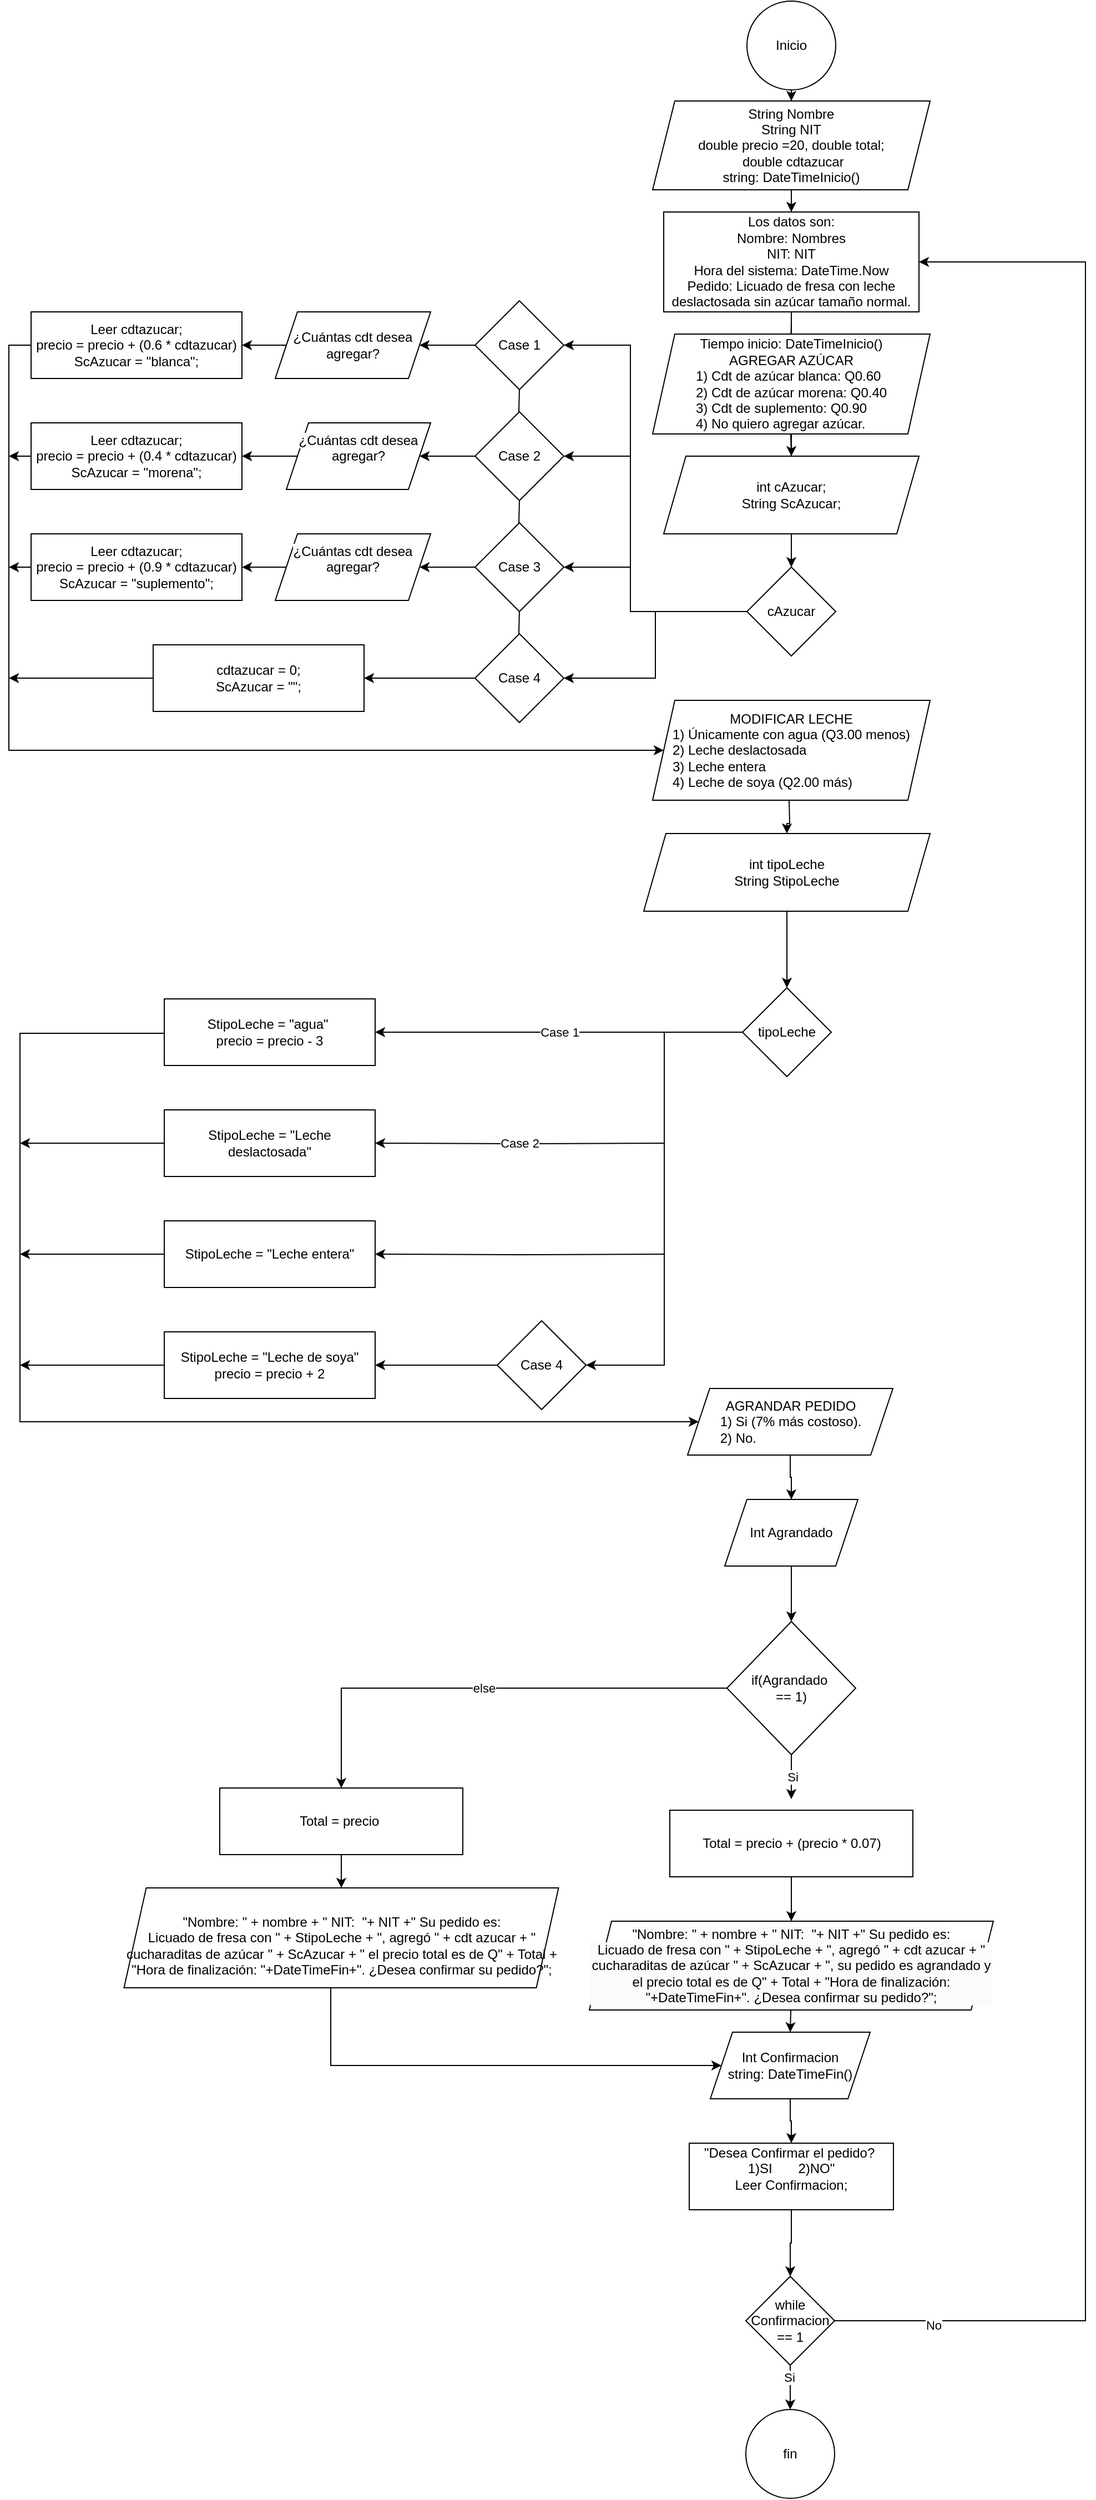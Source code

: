 <mxfile version="24.0.7" type="device">
  <diagram name="Página-1" id="Cbe_NO-24oFj0_k0OneH">
    <mxGraphModel dx="2260" dy="1788" grid="1" gridSize="10" guides="1" tooltips="1" connect="1" arrows="1" fold="1" page="1" pageScale="1" pageWidth="827" pageHeight="1169" math="0" shadow="0">
      <root>
        <mxCell id="0" />
        <mxCell id="1" parent="0" />
        <mxCell id="NbNyJXpbaTtVlMxN82ES-30" value="" style="edgeStyle=orthogonalEdgeStyle;rounded=0;orthogonalLoop=1;jettySize=auto;html=1;" parent="1" source="gHiG4yJqqvAyopdJ2idh-1" target="i_h2942bSoIOQUpT95FN-1" edge="1">
          <mxGeometry relative="1" as="geometry" />
        </mxCell>
        <mxCell id="gHiG4yJqqvAyopdJ2idh-1" value="Inicio" style="ellipse;whiteSpace=wrap;html=1;aspect=fixed;" parent="1" vertex="1">
          <mxGeometry x="375" y="-20" width="80" height="80" as="geometry" />
        </mxCell>
        <mxCell id="NbNyJXpbaTtVlMxN82ES-32" value="" style="edgeStyle=orthogonalEdgeStyle;rounded=0;orthogonalLoop=1;jettySize=auto;html=1;" parent="1" source="gHiG4yJqqvAyopdJ2idh-16" edge="1">
          <mxGeometry relative="1" as="geometry">
            <mxPoint x="414.474" y="290" as="targetPoint" />
          </mxGeometry>
        </mxCell>
        <mxCell id="gHiG4yJqqvAyopdJ2idh-16" value="Los datos son:&lt;br&gt;Nombre: Nombres&lt;div&gt;NIT: NIT&lt;/div&gt;&lt;div&gt;Hora del sistema: DateTime.Now&lt;/div&gt;&lt;div&gt;Pedido: Licuado de fresa con leche deslactosada sin azúcar tamaño normal.&lt;/div&gt;" style="rounded=0;whiteSpace=wrap;html=1;" parent="1" vertex="1">
          <mxGeometry x="300" y="170" width="230" height="90" as="geometry" />
        </mxCell>
        <mxCell id="NbNyJXpbaTtVlMxN82ES-31" value="" style="edgeStyle=orthogonalEdgeStyle;rounded=0;orthogonalLoop=1;jettySize=auto;html=1;" parent="1" source="i_h2942bSoIOQUpT95FN-1" target="gHiG4yJqqvAyopdJ2idh-16" edge="1">
          <mxGeometry relative="1" as="geometry" />
        </mxCell>
        <mxCell id="i_h2942bSoIOQUpT95FN-1" value="String Nombre&lt;div&gt;String NIT&lt;/div&gt;&lt;div&gt;double precio =20, double total;&lt;/div&gt;&lt;div&gt;&amp;nbsp;double cdtazucar&lt;/div&gt;&lt;div&gt;string: DateTimeInicio()&lt;/div&gt;" style="shape=parallelogram;perimeter=parallelogramPerimeter;whiteSpace=wrap;html=1;fixedSize=1;size=20;" parent="1" vertex="1">
          <mxGeometry x="290" y="70" width="250" height="80" as="geometry" />
        </mxCell>
        <mxCell id="NbNyJXpbaTtVlMxN82ES-2" value="" style="edgeStyle=orthogonalEdgeStyle;rounded=0;orthogonalLoop=1;jettySize=auto;html=1;" parent="1" target="NbNyJXpbaTtVlMxN82ES-1" edge="1">
          <mxGeometry relative="1" as="geometry">
            <mxPoint x="414.474" y="370" as="sourcePoint" />
          </mxGeometry>
        </mxCell>
        <mxCell id="NbNyJXpbaTtVlMxN82ES-29" value="" style="edgeStyle=orthogonalEdgeStyle;rounded=0;orthogonalLoop=1;jettySize=auto;html=1;" parent="1" target="NbNyJXpbaTtVlMxN82ES-28" edge="1">
          <mxGeometry relative="1" as="geometry">
            <mxPoint x="413" y="700" as="sourcePoint" />
          </mxGeometry>
        </mxCell>
        <mxCell id="LYklt0PqlOlwbGtuRkct-28" value="" style="edgeStyle=orthogonalEdgeStyle;rounded=0;orthogonalLoop=1;jettySize=auto;html=1;" parent="1" source="NbNyJXpbaTtVlMxN82ES-1" target="LYklt0PqlOlwbGtuRkct-27" edge="1">
          <mxGeometry relative="1" as="geometry" />
        </mxCell>
        <mxCell id="NbNyJXpbaTtVlMxN82ES-1" value="int cAzucar;&lt;div&gt;String ScAzucar;&lt;/div&gt;" style="shape=parallelogram;perimeter=parallelogramPerimeter;whiteSpace=wrap;html=1;fixedSize=1;" parent="1" vertex="1">
          <mxGeometry x="300" y="390" width="230" height="70" as="geometry" />
        </mxCell>
        <mxCell id="NbNyJXpbaTtVlMxN82ES-16" value="" style="edgeStyle=orthogonalEdgeStyle;rounded=0;orthogonalLoop=1;jettySize=auto;html=1;" parent="1" source="NbNyJXpbaTtVlMxN82ES-4" edge="1">
          <mxGeometry relative="1" as="geometry">
            <mxPoint x="80" y="290" as="targetPoint" />
          </mxGeometry>
        </mxCell>
        <mxCell id="NbNyJXpbaTtVlMxN82ES-4" value="Case 1" style="rhombus;whiteSpace=wrap;html=1;" parent="1" vertex="1">
          <mxGeometry x="130" y="250" width="80" height="80" as="geometry" />
        </mxCell>
        <mxCell id="NbNyJXpbaTtVlMxN82ES-20" value="" style="edgeStyle=orthogonalEdgeStyle;rounded=0;orthogonalLoop=1;jettySize=auto;html=1;" parent="1" source="NbNyJXpbaTtVlMxN82ES-5" edge="1">
          <mxGeometry relative="1" as="geometry">
            <mxPoint x="80" y="390" as="targetPoint" />
          </mxGeometry>
        </mxCell>
        <mxCell id="NbNyJXpbaTtVlMxN82ES-5" value="Case 2" style="rhombus;whiteSpace=wrap;html=1;" parent="1" vertex="1">
          <mxGeometry x="130" y="350" width="80" height="80" as="geometry" />
        </mxCell>
        <mxCell id="NbNyJXpbaTtVlMxN82ES-21" value="" style="edgeStyle=orthogonalEdgeStyle;rounded=0;orthogonalLoop=1;jettySize=auto;html=1;" parent="1" source="NbNyJXpbaTtVlMxN82ES-6" edge="1">
          <mxGeometry relative="1" as="geometry">
            <mxPoint x="80" y="490" as="targetPoint" />
          </mxGeometry>
        </mxCell>
        <mxCell id="NbNyJXpbaTtVlMxN82ES-6" value="Case 3" style="rhombus;whiteSpace=wrap;html=1;" parent="1" vertex="1">
          <mxGeometry x="130" y="450" width="80" height="80" as="geometry" />
        </mxCell>
        <mxCell id="NbNyJXpbaTtVlMxN82ES-10" value="" style="endArrow=none;html=1;rounded=0;entryX=0.5;entryY=1;entryDx=0;entryDy=0;" parent="1" target="NbNyJXpbaTtVlMxN82ES-5" edge="1">
          <mxGeometry width="50" height="50" relative="1" as="geometry">
            <mxPoint x="169.5" y="450" as="sourcePoint" />
            <mxPoint x="169.5" y="385" as="targetPoint" />
          </mxGeometry>
        </mxCell>
        <mxCell id="LYklt0PqlOlwbGtuRkct-62" value="" style="edgeStyle=orthogonalEdgeStyle;rounded=0;orthogonalLoop=1;jettySize=auto;html=1;" parent="1" source="NbNyJXpbaTtVlMxN82ES-11" target="LYklt0PqlOlwbGtuRkct-61" edge="1">
          <mxGeometry relative="1" as="geometry" />
        </mxCell>
        <mxCell id="NbNyJXpbaTtVlMxN82ES-11" value="Case 4" style="rhombus;whiteSpace=wrap;html=1;" parent="1" vertex="1">
          <mxGeometry x="130" y="550" width="80" height="80" as="geometry" />
        </mxCell>
        <mxCell id="NbNyJXpbaTtVlMxN82ES-12" value="" style="endArrow=none;html=1;rounded=0;entryX=0.5;entryY=1;entryDx=0;entryDy=0;" parent="1" edge="1">
          <mxGeometry width="50" height="50" relative="1" as="geometry">
            <mxPoint x="169.47" y="350" as="sourcePoint" />
            <mxPoint x="169.97" y="330" as="targetPoint" />
          </mxGeometry>
        </mxCell>
        <mxCell id="NbNyJXpbaTtVlMxN82ES-13" value="" style="endArrow=none;html=1;rounded=0;entryX=0.5;entryY=1;entryDx=0;entryDy=0;" parent="1" edge="1">
          <mxGeometry width="50" height="50" relative="1" as="geometry">
            <mxPoint x="169.47" y="550" as="sourcePoint" />
            <mxPoint x="169.97" y="530" as="targetPoint" />
          </mxGeometry>
        </mxCell>
        <mxCell id="NbNyJXpbaTtVlMxN82ES-27" style="edgeStyle=orthogonalEdgeStyle;rounded=0;orthogonalLoop=1;jettySize=auto;html=1;entryX=0;entryY=0.5;entryDx=0;entryDy=0;exitX=0;exitY=0.5;exitDx=0;exitDy=0;" parent="1" source="NbNyJXpbaTtVlMxN82ES-40" target="NbNyJXpbaTtVlMxN82ES-38" edge="1">
          <mxGeometry relative="1" as="geometry">
            <mxPoint x="280" y="650" as="targetPoint" />
            <mxPoint x="-40" y="290.053" as="sourcePoint" />
            <Array as="points">
              <mxPoint x="-290" y="290" />
              <mxPoint x="-290" y="655" />
            </Array>
          </mxGeometry>
        </mxCell>
        <mxCell id="LYklt0PqlOlwbGtuRkct-37" value="" style="edgeStyle=orthogonalEdgeStyle;rounded=0;orthogonalLoop=1;jettySize=auto;html=1;" parent="1" source="NbNyJXpbaTtVlMxN82ES-28" target="LYklt0PqlOlwbGtuRkct-36" edge="1">
          <mxGeometry relative="1" as="geometry" />
        </mxCell>
        <mxCell id="NbNyJXpbaTtVlMxN82ES-28" value="int tipoLeche&lt;div&gt;String StipoLeche&lt;/div&gt;" style="shape=parallelogram;perimeter=parallelogramPerimeter;whiteSpace=wrap;html=1;fixedSize=1;" parent="1" vertex="1">
          <mxGeometry x="282" y="730" width="258" height="70" as="geometry" />
        </mxCell>
        <mxCell id="NbNyJXpbaTtVlMxN82ES-33" value="&lt;div&gt;Tiempo inicio: DateTimeInicio()&lt;/div&gt;&lt;div&gt;&lt;span style=&quot;background-color: initial;&quot;&gt;AGREGAR AZÚCAR&lt;/span&gt;&lt;/div&gt;&lt;div style=&quot;text-align: left;&quot;&gt;1) Cdt de azúcar blanca: Q0.60&lt;/div&gt;&lt;div style=&quot;text-align: left;&quot;&gt;2) Cdt de azúcar morena: Q0.40&lt;/div&gt;&lt;div style=&quot;text-align: left;&quot;&gt;3) Cdt de suplemento: Q0.90&lt;/div&gt;&lt;div style=&quot;text-align: left;&quot;&gt;4) No quiero agregar azúcar.&lt;/div&gt;" style="shape=parallelogram;perimeter=parallelogramPerimeter;whiteSpace=wrap;html=1;fixedSize=1;" parent="1" vertex="1">
          <mxGeometry x="290" y="280" width="250" height="90" as="geometry" />
        </mxCell>
        <mxCell id="NbNyJXpbaTtVlMxN82ES-46" value="" style="edgeStyle=orthogonalEdgeStyle;rounded=0;orthogonalLoop=1;jettySize=auto;html=1;" parent="1" source="NbNyJXpbaTtVlMxN82ES-34" target="NbNyJXpbaTtVlMxN82ES-40" edge="1">
          <mxGeometry relative="1" as="geometry" />
        </mxCell>
        <mxCell id="NbNyJXpbaTtVlMxN82ES-34" value="¿Cuántas cdt desea agregar?" style="shape=parallelogram;perimeter=parallelogramPerimeter;whiteSpace=wrap;html=1;fixedSize=1;" parent="1" vertex="1">
          <mxGeometry x="-50" y="260" width="140" height="60" as="geometry" />
        </mxCell>
        <mxCell id="NbNyJXpbaTtVlMxN82ES-45" value="" style="edgeStyle=orthogonalEdgeStyle;rounded=0;orthogonalLoop=1;jettySize=auto;html=1;" parent="1" source="NbNyJXpbaTtVlMxN82ES-35" edge="1">
          <mxGeometry relative="1" as="geometry">
            <mxPoint x="-80" y="390" as="targetPoint" />
          </mxGeometry>
        </mxCell>
        <mxCell id="NbNyJXpbaTtVlMxN82ES-35" value="&#xa;&lt;span style=&quot;color: rgb(0, 0, 0); font-family: Helvetica; font-size: 12px; font-style: normal; font-variant-ligatures: normal; font-variant-caps: normal; font-weight: 400; letter-spacing: normal; orphans: 2; text-align: center; text-indent: 0px; text-transform: none; widows: 2; word-spacing: 0px; -webkit-text-stroke-width: 0px; white-space: normal; background-color: rgb(251, 251, 251); text-decoration-thickness: initial; text-decoration-style: initial; text-decoration-color: initial; display: inline !important; float: none;&quot;&gt;¿Cuántas cdt desea agregar?&lt;/span&gt;&#xa;&#xa;" style="shape=parallelogram;perimeter=parallelogramPerimeter;whiteSpace=wrap;html=1;fixedSize=1;" parent="1" vertex="1">
          <mxGeometry x="-40" y="360" width="130" height="60" as="geometry" />
        </mxCell>
        <mxCell id="NbNyJXpbaTtVlMxN82ES-44" value="" style="edgeStyle=orthogonalEdgeStyle;rounded=0;orthogonalLoop=1;jettySize=auto;html=1;" parent="1" source="NbNyJXpbaTtVlMxN82ES-36" edge="1">
          <mxGeometry relative="1" as="geometry">
            <mxPoint x="-80" y="490.053" as="targetPoint" />
          </mxGeometry>
        </mxCell>
        <mxCell id="NbNyJXpbaTtVlMxN82ES-36" value="&#xa;&lt;span style=&quot;color: rgb(0, 0, 0); font-family: Helvetica; font-size: 12px; font-style: normal; font-variant-ligatures: normal; font-variant-caps: normal; font-weight: 400; letter-spacing: normal; orphans: 2; text-align: center; text-indent: 0px; text-transform: none; widows: 2; word-spacing: 0px; -webkit-text-stroke-width: 0px; white-space: normal; background-color: rgb(251, 251, 251); text-decoration-thickness: initial; text-decoration-style: initial; text-decoration-color: initial; display: inline !important; float: none;&quot;&gt;¿Cuántas cdt desea agregar?&lt;/span&gt;&#xa;&#xa;" style="shape=parallelogram;perimeter=parallelogramPerimeter;whiteSpace=wrap;html=1;fixedSize=1;" parent="1" vertex="1">
          <mxGeometry x="-50" y="460" width="140" height="60" as="geometry" />
        </mxCell>
        <mxCell id="NbNyJXpbaTtVlMxN82ES-38" value="&lt;div&gt;MODIFICAR LECHE&lt;/div&gt;&lt;div style=&quot;text-align: left;&quot;&gt;1) Únicamente con agua (Q3.00 menos)&lt;/div&gt;&lt;div style=&quot;text-align: left;&quot;&gt;2) Leche deslactosada&lt;/div&gt;&lt;div style=&quot;text-align: left;&quot;&gt;3) Leche entera&lt;/div&gt;&lt;div style=&quot;text-align: left;&quot;&gt;4) Leche de soya (Q2.00 más)&lt;/div&gt;" style="shape=parallelogram;perimeter=parallelogramPerimeter;whiteSpace=wrap;html=1;fixedSize=1;" parent="1" vertex="1">
          <mxGeometry x="290" y="610" width="250" height="90" as="geometry" />
        </mxCell>
        <mxCell id="NbNyJXpbaTtVlMxN82ES-40" value="Leer cdtazucar;&lt;div&gt;precio = precio + (0.6 * cdtazucar)&lt;/div&gt;&lt;div&gt;ScAzucar = &quot;blanca&quot;;&lt;br&gt;&lt;/div&gt;" style="rounded=0;whiteSpace=wrap;html=1;" parent="1" vertex="1">
          <mxGeometry x="-270" y="260" width="190" height="60" as="geometry" />
        </mxCell>
        <mxCell id="LYklt0PqlOlwbGtuRkct-25" style="edgeStyle=orthogonalEdgeStyle;rounded=0;orthogonalLoop=1;jettySize=auto;html=1;" parent="1" source="NbNyJXpbaTtVlMxN82ES-47" edge="1">
          <mxGeometry relative="1" as="geometry">
            <mxPoint x="-290" y="390" as="targetPoint" />
          </mxGeometry>
        </mxCell>
        <mxCell id="NbNyJXpbaTtVlMxN82ES-47" value="Leer cdtazucar;&lt;div&gt;precio = precio + (0.4 * cdtazucar)&lt;/div&gt;&lt;div&gt;ScAzucar = &quot;morena&quot;;&lt;br&gt;&lt;/div&gt;" style="rounded=0;whiteSpace=wrap;html=1;" parent="1" vertex="1">
          <mxGeometry x="-270" y="360" width="190" height="60" as="geometry" />
        </mxCell>
        <mxCell id="LYklt0PqlOlwbGtuRkct-26" style="edgeStyle=orthogonalEdgeStyle;rounded=0;orthogonalLoop=1;jettySize=auto;html=1;" parent="1" source="NbNyJXpbaTtVlMxN82ES-48" edge="1">
          <mxGeometry relative="1" as="geometry">
            <mxPoint x="-290" y="490" as="targetPoint" />
          </mxGeometry>
        </mxCell>
        <mxCell id="NbNyJXpbaTtVlMxN82ES-48" value="Leer cdtazucar;&lt;div&gt;precio = precio + (0.9 * cdtazucar)&lt;/div&gt;&lt;div&gt;ScAzucar = &quot;suplemento&quot;;&lt;br&gt;&lt;/div&gt;" style="rounded=0;whiteSpace=wrap;html=1;" parent="1" vertex="1">
          <mxGeometry x="-270" y="460" width="190" height="60" as="geometry" />
        </mxCell>
        <mxCell id="LYklt0PqlOlwbGtuRkct-52" value="Case 2" style="edgeStyle=orthogonalEdgeStyle;rounded=0;orthogonalLoop=1;jettySize=auto;html=1;" parent="1" target="LYklt0PqlOlwbGtuRkct-50" edge="1">
          <mxGeometry relative="1" as="geometry">
            <mxPoint x="300" y="1009" as="sourcePoint" />
          </mxGeometry>
        </mxCell>
        <mxCell id="LYklt0PqlOlwbGtuRkct-55" value="" style="edgeStyle=orthogonalEdgeStyle;rounded=0;orthogonalLoop=1;jettySize=auto;html=1;" parent="1" target="LYklt0PqlOlwbGtuRkct-20" edge="1">
          <mxGeometry relative="1" as="geometry">
            <mxPoint x="300" y="1109" as="sourcePoint" />
          </mxGeometry>
        </mxCell>
        <mxCell id="LYklt0PqlOlwbGtuRkct-58" value="" style="edgeStyle=orthogonalEdgeStyle;rounded=0;orthogonalLoop=1;jettySize=auto;html=1;" parent="1" source="LYklt0PqlOlwbGtuRkct-9" target="LYklt0PqlOlwbGtuRkct-46" edge="1">
          <mxGeometry relative="1" as="geometry" />
        </mxCell>
        <mxCell id="LYklt0PqlOlwbGtuRkct-9" value="Case 4" style="rhombus;whiteSpace=wrap;html=1;" parent="1" vertex="1">
          <mxGeometry x="150" y="1169" width="80" height="80" as="geometry" />
        </mxCell>
        <mxCell id="LYklt0PqlOlwbGtuRkct-33" style="edgeStyle=orthogonalEdgeStyle;rounded=0;orthogonalLoop=1;jettySize=auto;html=1;entryX=0;entryY=0.5;entryDx=0;entryDy=0;" parent="1" source="LYklt0PqlOlwbGtuRkct-18" target="K98uF_GjZOG9FNarp8WB-1" edge="1">
          <mxGeometry relative="1" as="geometry">
            <Array as="points">
              <mxPoint x="-280" y="910" />
              <mxPoint x="-280" y="1260" />
            </Array>
            <mxPoint x="311" y="1260" as="targetPoint" />
          </mxGeometry>
        </mxCell>
        <mxCell id="LYklt0PqlOlwbGtuRkct-18" value="StipoLeche = &quot;agua&quot;&amp;nbsp;&lt;div&gt;precio = precio - 3&lt;/div&gt;" style="rounded=0;whiteSpace=wrap;html=1;" parent="1" vertex="1">
          <mxGeometry x="-150" y="879" width="190" height="60" as="geometry" />
        </mxCell>
        <mxCell id="LYklt0PqlOlwbGtuRkct-35" style="edgeStyle=orthogonalEdgeStyle;rounded=0;orthogonalLoop=1;jettySize=auto;html=1;" parent="1" source="LYklt0PqlOlwbGtuRkct-20" edge="1">
          <mxGeometry relative="1" as="geometry">
            <mxPoint x="-280" y="1109" as="targetPoint" />
          </mxGeometry>
        </mxCell>
        <mxCell id="LYklt0PqlOlwbGtuRkct-20" value="StipoLeche = &quot;Leche entera&quot;" style="rounded=0;whiteSpace=wrap;html=1;" parent="1" vertex="1">
          <mxGeometry x="-150" y="1079" width="190" height="60" as="geometry" />
        </mxCell>
        <mxCell id="LYklt0PqlOlwbGtuRkct-29" style="edgeStyle=orthogonalEdgeStyle;rounded=0;orthogonalLoop=1;jettySize=auto;html=1;entryX=1;entryY=0.5;entryDx=0;entryDy=0;" parent="1" source="LYklt0PqlOlwbGtuRkct-27" target="NbNyJXpbaTtVlMxN82ES-4" edge="1">
          <mxGeometry relative="1" as="geometry">
            <Array as="points">
              <mxPoint x="270" y="530" />
              <mxPoint x="270" y="290" />
            </Array>
          </mxGeometry>
        </mxCell>
        <mxCell id="LYklt0PqlOlwbGtuRkct-30" style="edgeStyle=orthogonalEdgeStyle;rounded=0;orthogonalLoop=1;jettySize=auto;html=1;entryX=1;entryY=0.5;entryDx=0;entryDy=0;" parent="1" source="LYklt0PqlOlwbGtuRkct-27" target="NbNyJXpbaTtVlMxN82ES-5" edge="1">
          <mxGeometry relative="1" as="geometry">
            <Array as="points">
              <mxPoint x="270" y="530" />
              <mxPoint x="270" y="390" />
            </Array>
          </mxGeometry>
        </mxCell>
        <mxCell id="LYklt0PqlOlwbGtuRkct-31" style="edgeStyle=orthogonalEdgeStyle;rounded=0;orthogonalLoop=1;jettySize=auto;html=1;entryX=1;entryY=0.5;entryDx=0;entryDy=0;" parent="1" source="LYklt0PqlOlwbGtuRkct-27" target="NbNyJXpbaTtVlMxN82ES-6" edge="1">
          <mxGeometry relative="1" as="geometry">
            <Array as="points">
              <mxPoint x="270" y="530" />
              <mxPoint x="270" y="490" />
            </Array>
          </mxGeometry>
        </mxCell>
        <mxCell id="LYklt0PqlOlwbGtuRkct-32" style="edgeStyle=orthogonalEdgeStyle;rounded=0;orthogonalLoop=1;jettySize=auto;html=1;entryX=1;entryY=0.5;entryDx=0;entryDy=0;" parent="1" source="LYklt0PqlOlwbGtuRkct-27" target="NbNyJXpbaTtVlMxN82ES-11" edge="1">
          <mxGeometry relative="1" as="geometry" />
        </mxCell>
        <mxCell id="LYklt0PqlOlwbGtuRkct-27" value="cAzucar" style="rhombus;whiteSpace=wrap;html=1;" parent="1" vertex="1">
          <mxGeometry x="375" y="490" width="80" height="80" as="geometry" />
        </mxCell>
        <mxCell id="LYklt0PqlOlwbGtuRkct-39" value="Case 1" style="edgeStyle=orthogonalEdgeStyle;rounded=0;orthogonalLoop=1;jettySize=auto;html=1;entryX=1;entryY=0.5;entryDx=0;entryDy=0;" parent="1" source="LYklt0PqlOlwbGtuRkct-36" target="LYklt0PqlOlwbGtuRkct-18" edge="1">
          <mxGeometry relative="1" as="geometry">
            <mxPoint x="150" y="909" as="targetPoint" />
          </mxGeometry>
        </mxCell>
        <mxCell id="LYklt0PqlOlwbGtuRkct-41" style="edgeStyle=orthogonalEdgeStyle;rounded=0;orthogonalLoop=1;jettySize=auto;html=1;entryX=1;entryY=0.5;entryDx=0;entryDy=0;" parent="1" source="LYklt0PqlOlwbGtuRkct-36" target="LYklt0PqlOlwbGtuRkct-9" edge="1">
          <mxGeometry relative="1" as="geometry" />
        </mxCell>
        <mxCell id="LYklt0PqlOlwbGtuRkct-36" value="tipoLeche" style="rhombus;whiteSpace=wrap;html=1;" parent="1" vertex="1">
          <mxGeometry x="371" y="869" width="80" height="80" as="geometry" />
        </mxCell>
        <mxCell id="LYklt0PqlOlwbGtuRkct-49" style="edgeStyle=orthogonalEdgeStyle;rounded=0;orthogonalLoop=1;jettySize=auto;html=1;" parent="1" source="LYklt0PqlOlwbGtuRkct-46" edge="1">
          <mxGeometry relative="1" as="geometry">
            <mxPoint x="-280" y="1209" as="targetPoint" />
          </mxGeometry>
        </mxCell>
        <mxCell id="LYklt0PqlOlwbGtuRkct-46" value="StipoLeche = &quot;Leche de soya&quot;&lt;div&gt;precio = precio + 2&lt;/div&gt;" style="rounded=0;whiteSpace=wrap;html=1;" parent="1" vertex="1">
          <mxGeometry x="-150" y="1179" width="190" height="60" as="geometry" />
        </mxCell>
        <mxCell id="LYklt0PqlOlwbGtuRkct-53" style="edgeStyle=orthogonalEdgeStyle;rounded=0;orthogonalLoop=1;jettySize=auto;html=1;" parent="1" source="LYklt0PqlOlwbGtuRkct-50" edge="1">
          <mxGeometry relative="1" as="geometry">
            <mxPoint x="-280" y="1009" as="targetPoint" />
          </mxGeometry>
        </mxCell>
        <mxCell id="LYklt0PqlOlwbGtuRkct-50" value="StipoLeche = &quot;Leche deslactosada&quot;" style="rounded=0;whiteSpace=wrap;html=1;" parent="1" vertex="1">
          <mxGeometry x="-150" y="979" width="190" height="60" as="geometry" />
        </mxCell>
        <mxCell id="LYklt0PqlOlwbGtuRkct-73" value="" style="edgeStyle=orthogonalEdgeStyle;rounded=0;orthogonalLoop=1;jettySize=auto;html=1;" parent="1" target="LYklt0PqlOlwbGtuRkct-72" edge="1">
          <mxGeometry relative="1" as="geometry">
            <mxPoint x="414" y="1770" as="sourcePoint" />
          </mxGeometry>
        </mxCell>
        <mxCell id="LYklt0PqlOlwbGtuRkct-63" style="edgeStyle=orthogonalEdgeStyle;rounded=0;orthogonalLoop=1;jettySize=auto;html=1;" parent="1" source="LYklt0PqlOlwbGtuRkct-61" edge="1">
          <mxGeometry relative="1" as="geometry">
            <mxPoint x="-290" y="590" as="targetPoint" />
          </mxGeometry>
        </mxCell>
        <mxCell id="LYklt0PqlOlwbGtuRkct-61" value="cdtazucar = 0;&lt;div&gt;ScAzucar = &quot;&quot;;&lt;/div&gt;" style="rounded=0;whiteSpace=wrap;html=1;" parent="1" vertex="1">
          <mxGeometry x="-160" y="560" width="190" height="60" as="geometry" />
        </mxCell>
        <mxCell id="LYklt0PqlOlwbGtuRkct-68" value="" style="edgeStyle=orthogonalEdgeStyle;rounded=0;orthogonalLoop=1;jettySize=auto;html=1;entryX=0.5;entryY=0;entryDx=0;entryDy=0;" parent="1" source="LYklt0PqlOlwbGtuRkct-64" target="LYklt0PqlOlwbGtuRkct-69" edge="1">
          <mxGeometry relative="1" as="geometry">
            <mxPoint x="413.5" y="1420" as="targetPoint" />
          </mxGeometry>
        </mxCell>
        <mxCell id="LYklt0PqlOlwbGtuRkct-64" value="Int Agrandado" style="shape=parallelogram;perimeter=parallelogramPerimeter;whiteSpace=wrap;html=1;fixedSize=1;rounded=0;" parent="1" vertex="1">
          <mxGeometry x="355" y="1330" width="120" height="60" as="geometry" />
        </mxCell>
        <mxCell id="LYklt0PqlOlwbGtuRkct-71" value="Si" style="edgeStyle=orthogonalEdgeStyle;rounded=0;orthogonalLoop=1;jettySize=auto;html=1;" parent="1" source="LYklt0PqlOlwbGtuRkct-69" edge="1">
          <mxGeometry relative="1" as="geometry">
            <mxPoint x="415" y="1600" as="targetPoint" />
          </mxGeometry>
        </mxCell>
        <mxCell id="LYklt0PqlOlwbGtuRkct-75" value="else" style="edgeStyle=orthogonalEdgeStyle;rounded=0;orthogonalLoop=1;jettySize=auto;html=1;entryX=0.5;entryY=0;entryDx=0;entryDy=0;" parent="1" source="LYklt0PqlOlwbGtuRkct-69" target="K98uF_GjZOG9FNarp8WB-7" edge="1">
          <mxGeometry relative="1" as="geometry">
            <mxPoint x="10" y="1580" as="targetPoint" />
          </mxGeometry>
        </mxCell>
        <mxCell id="LYklt0PqlOlwbGtuRkct-69" value="if(Agrandado&amp;nbsp;&lt;div&gt;== 1)&lt;/div&gt;" style="rhombus;whiteSpace=wrap;html=1;rounded=0;" parent="1" vertex="1">
          <mxGeometry x="357" y="1440" width="116" height="120" as="geometry" />
        </mxCell>
        <mxCell id="LYklt0PqlOlwbGtuRkct-77" value="" style="edgeStyle=orthogonalEdgeStyle;rounded=0;orthogonalLoop=1;jettySize=auto;html=1;" parent="1" source="LYklt0PqlOlwbGtuRkct-72" target="LYklt0PqlOlwbGtuRkct-76" edge="1">
          <mxGeometry relative="1" as="geometry" />
        </mxCell>
        <mxCell id="LYklt0PqlOlwbGtuRkct-72" value="Int Confirmacion&lt;div&gt;string: DateTimeFin()&lt;br&gt;&lt;/div&gt;" style="shape=parallelogram;perimeter=parallelogramPerimeter;whiteSpace=wrap;html=1;fixedSize=1;rounded=0;" parent="1" vertex="1">
          <mxGeometry x="342" y="1810" width="144" height="60" as="geometry" />
        </mxCell>
        <mxCell id="LYklt0PqlOlwbGtuRkct-78" style="edgeStyle=orthogonalEdgeStyle;rounded=0;orthogonalLoop=1;jettySize=auto;html=1;entryX=0;entryY=0.5;entryDx=0;entryDy=0;exitX=0.5;exitY=1;exitDx=0;exitDy=0;" parent="1" source="K98uF_GjZOG9FNarp8WB-8" target="LYklt0PqlOlwbGtuRkct-72" edge="1">
          <mxGeometry relative="1" as="geometry">
            <Array as="points">
              <mxPoint y="1754" />
              <mxPoint y="1840" />
            </Array>
            <mxPoint x="0.003" y="1770" as="sourcePoint" />
            <mxPoint x="331.96" y="1840" as="targetPoint" />
          </mxGeometry>
        </mxCell>
        <mxCell id="LYklt0PqlOlwbGtuRkct-80" value="" style="edgeStyle=orthogonalEdgeStyle;rounded=0;orthogonalLoop=1;jettySize=auto;html=1;" parent="1" source="LYklt0PqlOlwbGtuRkct-76" target="LYklt0PqlOlwbGtuRkct-79" edge="1">
          <mxGeometry relative="1" as="geometry" />
        </mxCell>
        <mxCell id="LYklt0PqlOlwbGtuRkct-76" value="&quot;Desea Confirmar el pedido?&amp;nbsp;&lt;div&gt;1)SI&amp;nbsp; &amp;nbsp; &amp;nbsp; &amp;nbsp;2)NO&quot;&lt;div&gt;Leer Confirmacion;&lt;/div&gt;&lt;div&gt;&lt;br&gt;&lt;/div&gt;&lt;/div&gt;" style="whiteSpace=wrap;html=1;rounded=0;" parent="1" vertex="1">
          <mxGeometry x="323" y="1910" width="184" height="60" as="geometry" />
        </mxCell>
        <mxCell id="LYklt0PqlOlwbGtuRkct-82" value="" style="edgeStyle=orthogonalEdgeStyle;rounded=0;orthogonalLoop=1;jettySize=auto;html=1;" parent="1" source="LYklt0PqlOlwbGtuRkct-79" target="LYklt0PqlOlwbGtuRkct-81" edge="1">
          <mxGeometry relative="1" as="geometry" />
        </mxCell>
        <mxCell id="LYklt0PqlOlwbGtuRkct-84" value="Si" style="edgeLabel;html=1;align=center;verticalAlign=middle;resizable=0;points=[];" parent="LYklt0PqlOlwbGtuRkct-82" vertex="1" connectable="0">
          <mxGeometry x="-0.45" y="-1" relative="1" as="geometry">
            <mxPoint as="offset" />
          </mxGeometry>
        </mxCell>
        <mxCell id="LYklt0PqlOlwbGtuRkct-83" style="edgeStyle=orthogonalEdgeStyle;rounded=0;orthogonalLoop=1;jettySize=auto;html=1;entryX=1;entryY=0.5;entryDx=0;entryDy=0;" parent="1" source="LYklt0PqlOlwbGtuRkct-79" target="gHiG4yJqqvAyopdJ2idh-16" edge="1">
          <mxGeometry relative="1" as="geometry">
            <Array as="points">
              <mxPoint x="680" y="2070" />
              <mxPoint x="680" y="215" />
            </Array>
          </mxGeometry>
        </mxCell>
        <mxCell id="LYklt0PqlOlwbGtuRkct-85" value="No" style="edgeLabel;html=1;align=center;verticalAlign=middle;resizable=0;points=[];" parent="LYklt0PqlOlwbGtuRkct-83" vertex="1" connectable="0">
          <mxGeometry x="-0.92" y="-4" relative="1" as="geometry">
            <mxPoint as="offset" />
          </mxGeometry>
        </mxCell>
        <mxCell id="LYklt0PqlOlwbGtuRkct-79" value="while Confirmacion == 1" style="rhombus;whiteSpace=wrap;html=1;rounded=0;" parent="1" vertex="1">
          <mxGeometry x="374" y="2030" width="80" height="80" as="geometry" />
        </mxCell>
        <mxCell id="LYklt0PqlOlwbGtuRkct-81" value="fin" style="ellipse;whiteSpace=wrap;html=1;aspect=fixed;" parent="1" vertex="1">
          <mxGeometry x="374" y="2150" width="80" height="80" as="geometry" />
        </mxCell>
        <mxCell id="K98uF_GjZOG9FNarp8WB-2" value="" style="edgeStyle=orthogonalEdgeStyle;rounded=0;orthogonalLoop=1;jettySize=auto;html=1;" parent="1" source="K98uF_GjZOG9FNarp8WB-1" target="LYklt0PqlOlwbGtuRkct-64" edge="1">
          <mxGeometry relative="1" as="geometry" />
        </mxCell>
        <mxCell id="K98uF_GjZOG9FNarp8WB-1" value="&lt;div&gt;AGRANDAR PEDIDO&lt;/div&gt;&lt;div style=&quot;text-align: left;&quot;&gt;&lt;span style=&quot;background-color: initial;&quot;&gt;1) Si (7% más costoso).&lt;/span&gt;&lt;/div&gt;&lt;div style=&quot;text-align: left;&quot;&gt;&lt;span style=&quot;background-color: initial;&quot;&gt;2) No.&lt;/span&gt;&lt;/div&gt;" style="shape=parallelogram;perimeter=parallelogramPerimeter;whiteSpace=wrap;html=1;fixedSize=1;rounded=0;" parent="1" vertex="1">
          <mxGeometry x="321.5" y="1230" width="185" height="60" as="geometry" />
        </mxCell>
        <mxCell id="K98uF_GjZOG9FNarp8WB-4" value="&lt;br&gt;&lt;span style=&quot;color: rgb(0, 0, 0); font-family: Helvetica; font-size: 12px; font-style: normal; font-variant-ligatures: normal; font-variant-caps: normal; font-weight: 400; letter-spacing: normal; orphans: 2; text-align: center; text-indent: 0px; text-transform: none; widows: 2; word-spacing: 0px; -webkit-text-stroke-width: 0px; white-space: normal; background-color: rgb(251, 251, 251); text-decoration-thickness: initial; text-decoration-style: initial; text-decoration-color: initial; display: inline !important; float: none;&quot;&gt;&quot;Nombre: &quot; + nombre + &quot; NIT:&amp;nbsp; &quot;+ NIT +&quot; Su pedido es:&lt;/span&gt;&lt;div style=&quot;color: rgb(0, 0, 0); font-family: Helvetica; font-size: 12px; font-style: normal; font-variant-ligatures: normal; font-variant-caps: normal; font-weight: 400; letter-spacing: normal; orphans: 2; text-align: center; text-indent: 0px; text-transform: none; widows: 2; word-spacing: 0px; -webkit-text-stroke-width: 0px; white-space: normal; background-color: rgb(251, 251, 251); text-decoration-thickness: initial; text-decoration-style: initial; text-decoration-color: initial;&quot;&gt;Licuado de fresa con &quot; + StipoLeche + &quot;, agregó &quot; + cdt azucar + &quot; cucharaditas de azúcar &quot; + ScAzucar + &quot;, su pedido es agrandado y el precio total es de Q&quot; + Total&amp;nbsp;+ &quot;Hora de finalización: &quot;+DateTimeFin+&quot;. ¿Desea confirmar su pedido?&quot;;&lt;/div&gt;&lt;div&gt;&lt;br&gt;&lt;/div&gt;" style="shape=parallelogram;perimeter=parallelogramPerimeter;whiteSpace=wrap;html=1;fixedSize=1;" parent="1" vertex="1">
          <mxGeometry x="233" y="1710" width="364" height="80" as="geometry" />
        </mxCell>
        <mxCell id="K98uF_GjZOG9FNarp8WB-6" value="" style="edgeStyle=orthogonalEdgeStyle;rounded=0;orthogonalLoop=1;jettySize=auto;html=1;" parent="1" source="K98uF_GjZOG9FNarp8WB-5" target="K98uF_GjZOG9FNarp8WB-4" edge="1">
          <mxGeometry relative="1" as="geometry" />
        </mxCell>
        <mxCell id="K98uF_GjZOG9FNarp8WB-5" value="Total = precio + (precio * 0.07)" style="rounded=0;whiteSpace=wrap;html=1;" parent="1" vertex="1">
          <mxGeometry x="305.5" y="1610" width="219" height="60" as="geometry" />
        </mxCell>
        <mxCell id="K98uF_GjZOG9FNarp8WB-9" value="" style="edgeStyle=orthogonalEdgeStyle;rounded=0;orthogonalLoop=1;jettySize=auto;html=1;" parent="1" source="K98uF_GjZOG9FNarp8WB-7" target="K98uF_GjZOG9FNarp8WB-8" edge="1">
          <mxGeometry relative="1" as="geometry" />
        </mxCell>
        <mxCell id="K98uF_GjZOG9FNarp8WB-7" value="Total = precio&amp;nbsp;" style="rounded=0;whiteSpace=wrap;html=1;" parent="1" vertex="1">
          <mxGeometry x="-100" y="1590" width="219" height="60" as="geometry" />
        </mxCell>
        <mxCell id="K98uF_GjZOG9FNarp8WB-8" value="&lt;br&gt;&quot;Nombre: &quot; + nombre + &quot; NIT:&amp;nbsp; &quot;+ NIT +&quot; Su pedido es:&lt;div&gt;Licuado de fresa con &quot; + StipoLeche + &quot;, agregó &quot; + cdt azucar + &quot; cucharaditas de azúcar &quot; + ScAzucar + &quot; el precio total es de Q&quot; + Total&amp;nbsp;+ &quot;Hora de finalización: &quot;+DateTimeFin+&quot;. ¿Desea confirmar su pedido?&quot;;&lt;/div&gt;" style="shape=parallelogram;perimeter=parallelogramPerimeter;whiteSpace=wrap;html=1;fixedSize=1;" parent="1" vertex="1">
          <mxGeometry x="-186.25" y="1680" width="391.5" height="90" as="geometry" />
        </mxCell>
      </root>
    </mxGraphModel>
  </diagram>
</mxfile>
